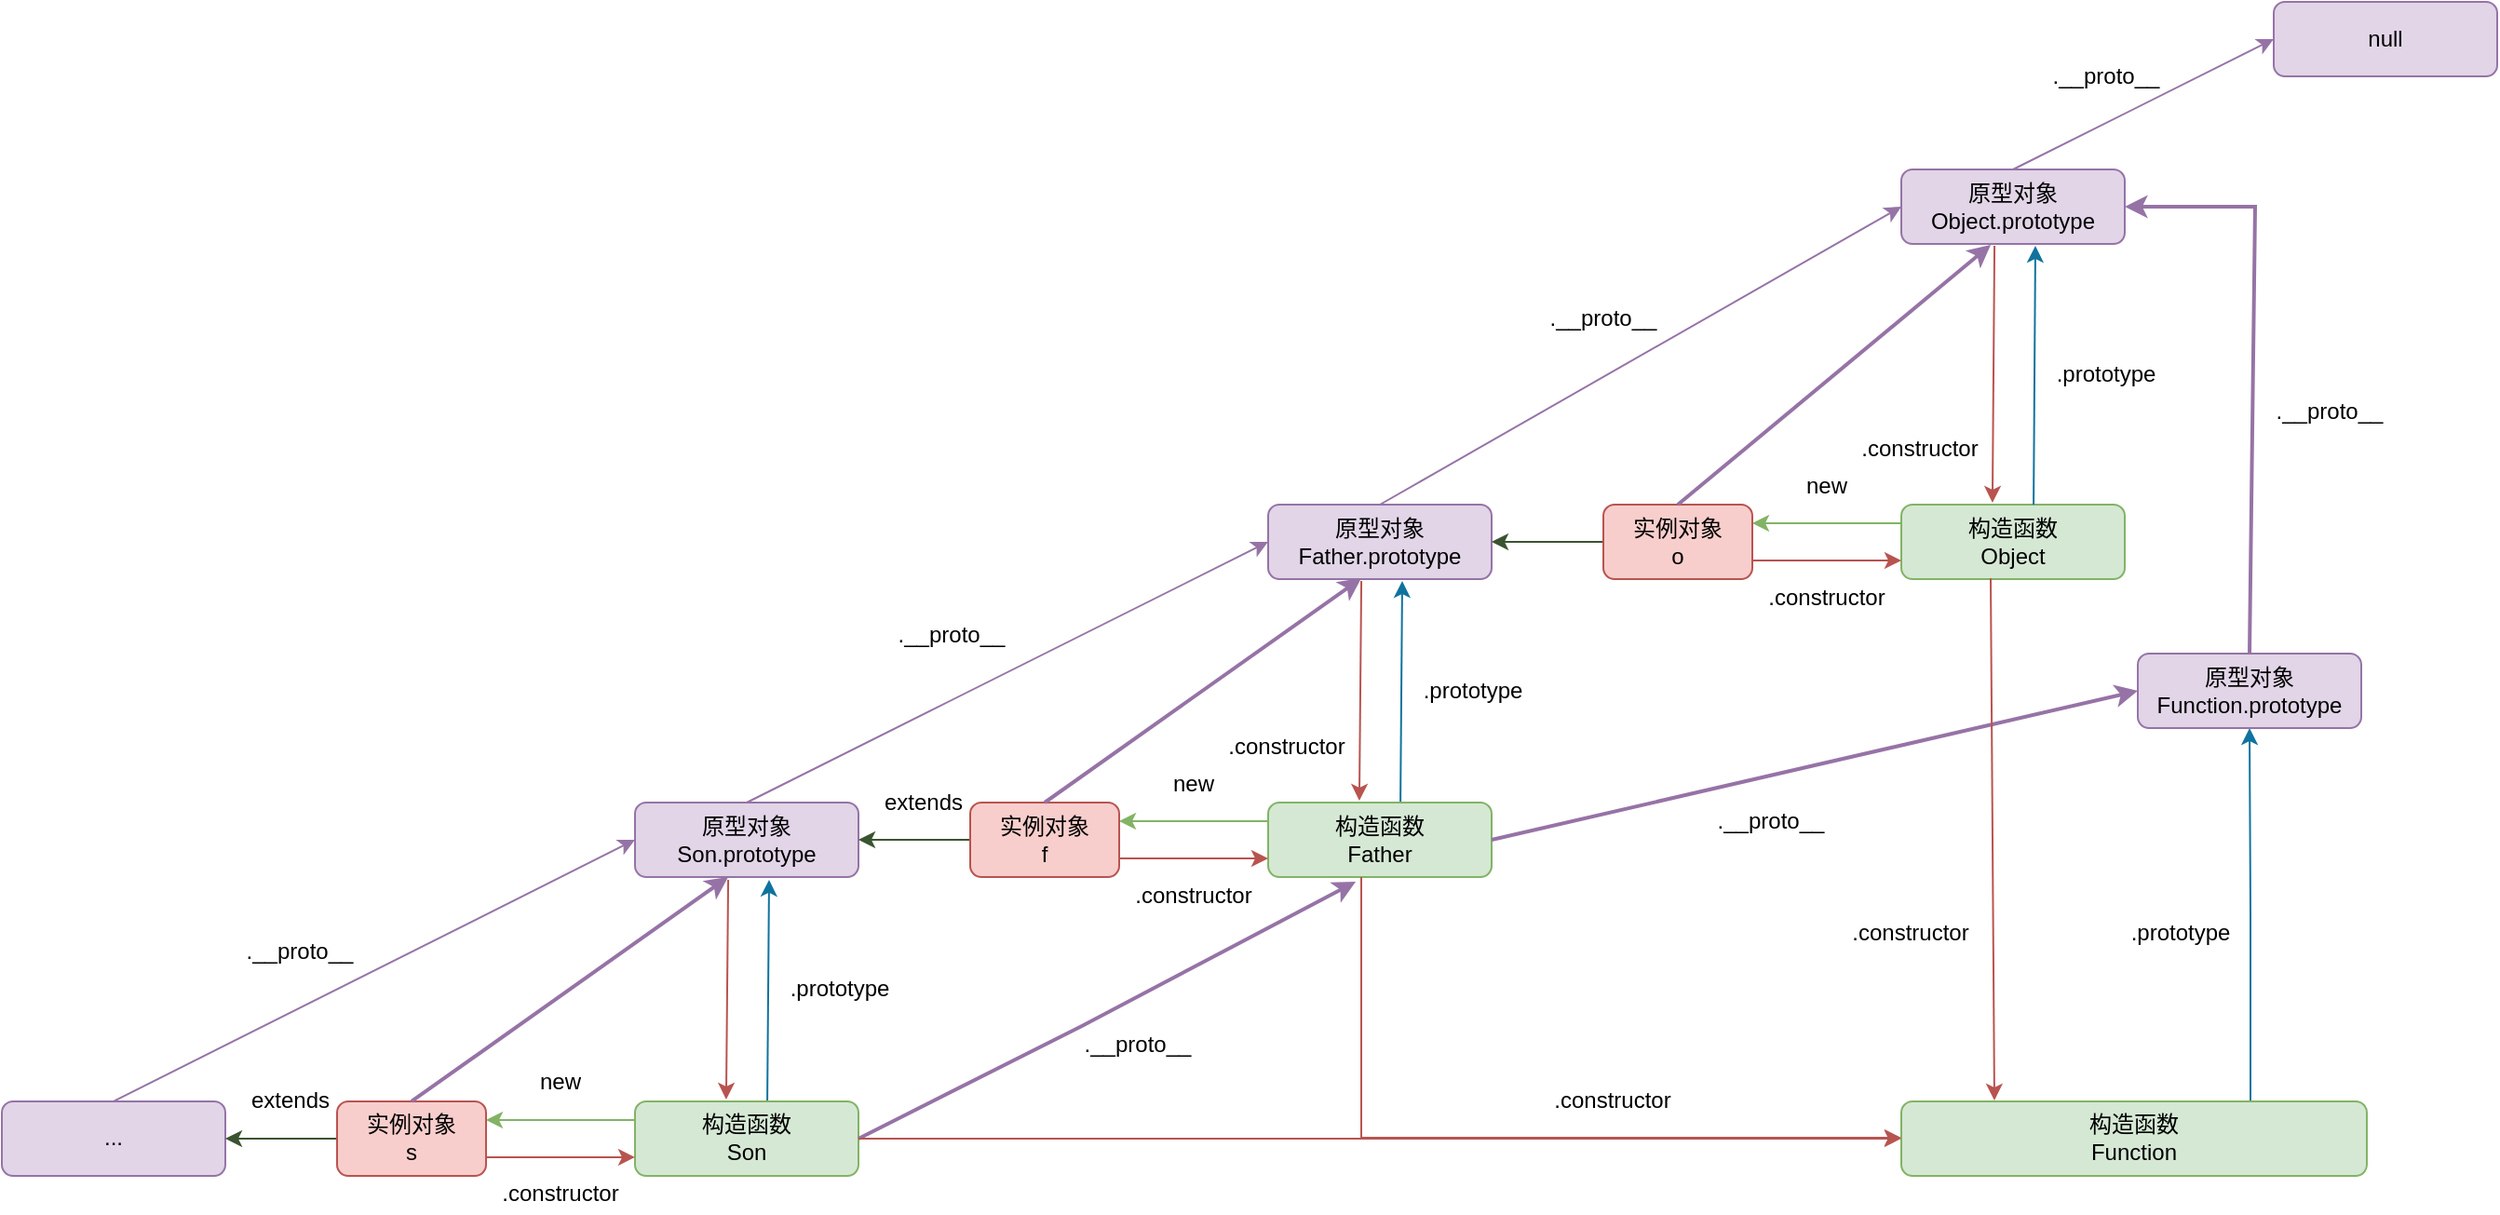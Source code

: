 <mxfile version="20.8.16" type="device"><diagram id="Ed7ZIexu5s1mp6d3kqyb" name="Page-1"><mxGraphModel dx="1781" dy="1762" grid="1" gridSize="10" guides="1" tooltips="1" connect="1" arrows="1" fold="1" page="1" pageScale="1" pageWidth="827" pageHeight="1169" math="0" shadow="0"><root><mxCell id="0"/><mxCell id="1" parent="0"/><mxCell id="iTlgRpWv4HO870X7oeb4-7" value=".prototype" style="text;html=1;strokeColor=none;fillColor=none;align=center;verticalAlign=middle;whiteSpace=wrap;rounded=0;" parent="1" vertex="1"><mxGeometry x="460" y="320" width="60" height="20" as="geometry"/></mxCell><mxCell id="iTlgRpWv4HO870X7oeb4-8" value=".constructor" style="text;html=1;strokeColor=none;fillColor=none;align=center;verticalAlign=middle;whiteSpace=wrap;rounded=0;" parent="1" vertex="1"><mxGeometry x="360" y="350" width="60" height="20" as="geometry"/></mxCell><mxCell id="iTlgRpWv4HO870X7oeb4-19" value=".__proto__" style="text;html=1;strokeColor=none;fillColor=none;align=center;verticalAlign=middle;whiteSpace=wrap;rounded=0;" parent="1" vertex="1"><mxGeometry x="180" y="290" width="60" height="20" as="geometry"/></mxCell><mxCell id="iTlgRpWv4HO870X7oeb4-23" value="原型对象&lt;br&gt;Father.prototype" style="rounded=1;whiteSpace=wrap;html=1;fillColor=#e1d5e7;strokeColor=#9673a6;" parent="1" vertex="1"><mxGeometry x="380" y="230" width="120" height="40" as="geometry"/></mxCell><mxCell id="iTlgRpWv4HO870X7oeb4-25" value="" style="endArrow=classic;html=1;exitX=0.592;exitY=0;exitDx=0;exitDy=0;fillColor=#b1ddf0;strokeColor=#10739e;exitPerimeter=0;entryX=0.6;entryY=1.025;entryDx=0;entryDy=0;entryPerimeter=0;" parent="1" target="iTlgRpWv4HO870X7oeb4-23" edge="1"><mxGeometry width="50" height="50" relative="1" as="geometry"><mxPoint x="451.04" y="390" as="sourcePoint"/><mxPoint x="470" y="230" as="targetPoint"/></mxGeometry></mxCell><mxCell id="iTlgRpWv4HO870X7oeb4-27" value="" style="endArrow=classic;html=1;exitX=0.5;exitY=0;exitDx=0;exitDy=0;entryX=0;entryY=0.5;entryDx=0;entryDy=0;fillColor=#e1d5e7;strokeColor=#9673a6;strokeWidth=1;" parent="1" source="MS21WHIQ8eIV37LJQQ5N-21" target="iTlgRpWv4HO870X7oeb4-23" edge="1"><mxGeometry width="50" height="50" relative="1" as="geometry"><mxPoint x="240" y="390" as="sourcePoint"/><mxPoint x="370" y="270" as="targetPoint"/></mxGeometry></mxCell><mxCell id="cE04QJzlrV_8oIgy1_4r-4" value="" style="endArrow=classic;html=1;rounded=0;exitX=0.417;exitY=1.025;exitDx=0;exitDy=0;fillColor=#f8cecc;strokeColor=#b85450;entryX=0.408;entryY=-0.025;entryDx=0;entryDy=0;entryPerimeter=0;exitPerimeter=0;" parent="1" source="iTlgRpWv4HO870X7oeb4-23" edge="1"><mxGeometry width="50" height="50" relative="1" as="geometry"><mxPoint x="190" y="340" as="sourcePoint"/><mxPoint x="428.96" y="389" as="targetPoint"/></mxGeometry></mxCell><mxCell id="MS21WHIQ8eIV37LJQQ5N-1" value=".prototype" style="text;html=1;strokeColor=none;fillColor=none;align=center;verticalAlign=middle;whiteSpace=wrap;rounded=0;" parent="1" vertex="1"><mxGeometry x="800" y="150" width="60" height="20" as="geometry"/></mxCell><mxCell id="MS21WHIQ8eIV37LJQQ5N-2" value=".constructor" style="text;html=1;strokeColor=none;fillColor=none;align=center;verticalAlign=middle;whiteSpace=wrap;rounded=0;" parent="1" vertex="1"><mxGeometry x="700" y="190" width="60" height="20" as="geometry"/></mxCell><mxCell id="MS21WHIQ8eIV37LJQQ5N-3" value="构造函数&lt;br&gt;Object" style="rounded=1;whiteSpace=wrap;html=1;fillColor=#d5e8d4;strokeColor=#82b366;" parent="1" vertex="1"><mxGeometry x="720" y="230" width="120" height="40" as="geometry"/></mxCell><mxCell id="MS21WHIQ8eIV37LJQQ5N-4" value="原型对象&lt;br&gt;Object.prototype" style="rounded=1;whiteSpace=wrap;html=1;fillColor=#e1d5e7;strokeColor=#9673a6;" parent="1" vertex="1"><mxGeometry x="720" y="50" width="120" height="40" as="geometry"/></mxCell><mxCell id="MS21WHIQ8eIV37LJQQ5N-5" value="" style="endArrow=classic;html=1;exitX=0.592;exitY=0;exitDx=0;exitDy=0;fillColor=#b1ddf0;strokeColor=#10739e;exitPerimeter=0;entryX=0.6;entryY=1.025;entryDx=0;entryDy=0;entryPerimeter=0;" parent="1" source="MS21WHIQ8eIV37LJQQ5N-3" target="MS21WHIQ8eIV37LJQQ5N-4" edge="1"><mxGeometry width="50" height="50" relative="1" as="geometry"><mxPoint x="680" y="380" as="sourcePoint"/><mxPoint x="700" y="70" as="targetPoint"/></mxGeometry></mxCell><mxCell id="MS21WHIQ8eIV37LJQQ5N-6" value=".constructor" style="text;html=1;strokeColor=none;fillColor=none;align=center;verticalAlign=middle;whiteSpace=wrap;rounded=0;" parent="1" vertex="1"><mxGeometry x="645" y="270" width="70" height="20" as="geometry"/></mxCell><mxCell id="MS21WHIQ8eIV37LJQQ5N-7" value="" style="endArrow=classic;html=1;rounded=0;entryX=0;entryY=0.75;entryDx=0;entryDy=0;fillColor=#f8cecc;strokeColor=#b85450;exitX=1;exitY=0.75;exitDx=0;exitDy=0;" parent="1" source="MS21WHIQ8eIV37LJQQ5N-15" target="MS21WHIQ8eIV37LJQQ5N-3" edge="1"><mxGeometry width="50" height="50" relative="1" as="geometry"><mxPoint x="660" y="260" as="sourcePoint"/><mxPoint x="840" y="380" as="targetPoint"/></mxGeometry></mxCell><mxCell id="MS21WHIQ8eIV37LJQQ5N-8" value="" style="endArrow=classic;html=1;rounded=0;entryX=1;entryY=0.25;entryDx=0;entryDy=0;exitX=0;exitY=0.25;exitDx=0;exitDy=0;fillColor=#d5e8d4;strokeColor=#82b366;" parent="1" source="MS21WHIQ8eIV37LJQQ5N-3" target="MS21WHIQ8eIV37LJQQ5N-15" edge="1"><mxGeometry width="50" height="50" relative="1" as="geometry"><mxPoint x="500" y="400" as="sourcePoint"/><mxPoint x="500" y="240" as="targetPoint"/></mxGeometry></mxCell><mxCell id="MS21WHIQ8eIV37LJQQ5N-9" value="new" style="text;html=1;strokeColor=none;fillColor=none;align=center;verticalAlign=middle;whiteSpace=wrap;rounded=0;" parent="1" vertex="1"><mxGeometry x="650" y="210" width="60" height="20" as="geometry"/></mxCell><mxCell id="MS21WHIQ8eIV37LJQQ5N-10" value="" style="endArrow=classic;html=1;rounded=0;exitX=0.417;exitY=1.025;exitDx=0;exitDy=0;fillColor=#f8cecc;strokeColor=#b85450;entryX=0.408;entryY=-0.025;entryDx=0;entryDy=0;entryPerimeter=0;exitPerimeter=0;" parent="1" source="MS21WHIQ8eIV37LJQQ5N-4" target="MS21WHIQ8eIV37LJQQ5N-3" edge="1"><mxGeometry width="50" height="50" relative="1" as="geometry"><mxPoint x="420" y="180" as="sourcePoint"/><mxPoint x="450" y="230" as="targetPoint"/></mxGeometry></mxCell><mxCell id="MS21WHIQ8eIV37LJQQ5N-11" value=".__proto__" style="text;html=1;strokeColor=none;fillColor=none;align=center;verticalAlign=middle;whiteSpace=wrap;rounded=0;" parent="1" vertex="1"><mxGeometry x="530" y="120" width="60" height="20" as="geometry"/></mxCell><mxCell id="MS21WHIQ8eIV37LJQQ5N-12" value="" style="endArrow=classic;html=1;exitX=0.5;exitY=0;exitDx=0;exitDy=0;entryX=0;entryY=0.5;entryDx=0;entryDy=0;fillColor=#e1d5e7;strokeColor=#9673a6;strokeWidth=1;" parent="1" target="MS21WHIQ8eIV37LJQQ5N-4" edge="1"><mxGeometry width="50" height="50" relative="1" as="geometry"><mxPoint x="440" y="230" as="sourcePoint"/><mxPoint x="610" y="90" as="targetPoint"/></mxGeometry></mxCell><mxCell id="MS21WHIQ8eIV37LJQQ5N-16" style="edgeStyle=orthogonalEdgeStyle;rounded=0;orthogonalLoop=1;jettySize=auto;html=1;fillColor=#6d8764;strokeColor=#3A5431;" parent="1" source="MS21WHIQ8eIV37LJQQ5N-15" target="iTlgRpWv4HO870X7oeb4-23" edge="1"><mxGeometry relative="1" as="geometry"/></mxCell><mxCell id="MS21WHIQ8eIV37LJQQ5N-15" value="实例对象&lt;br&gt;o" style="rounded=1;whiteSpace=wrap;html=1;fillColor=#f8cecc;strokeColor=#b85450;" parent="1" vertex="1"><mxGeometry x="560" y="230" width="80" height="40" as="geometry"/></mxCell><mxCell id="MS21WHIQ8eIV37LJQQ5N-20" value="" style="endArrow=classic;html=1;rounded=0;entryX=0.4;entryY=1.013;entryDx=0;entryDy=0;exitX=0.5;exitY=0;exitDx=0;exitDy=0;entryPerimeter=0;fillColor=#e1d5e7;strokeColor=#9673a6;strokeWidth=2;" parent="1" source="MS21WHIQ8eIV37LJQQ5N-15" target="MS21WHIQ8eIV37LJQQ5N-4" edge="1"><mxGeometry width="50" height="50" relative="1" as="geometry"><mxPoint x="480" y="250" as="sourcePoint"/><mxPoint x="530" y="200" as="targetPoint"/></mxGeometry></mxCell><mxCell id="MS21WHIQ8eIV37LJQQ5N-21" value="原型对象&lt;br&gt;Son.prototype" style="rounded=1;whiteSpace=wrap;html=1;fillColor=#e1d5e7;strokeColor=#9673a6;" parent="1" vertex="1"><mxGeometry x="40" y="390" width="120" height="40" as="geometry"/></mxCell><mxCell id="MS21WHIQ8eIV37LJQQ5N-22" value="构造函数&lt;br&gt;Father" style="rounded=1;whiteSpace=wrap;html=1;fillColor=#d5e8d4;strokeColor=#82b366;" parent="1" vertex="1"><mxGeometry x="380" y="390" width="120" height="40" as="geometry"/></mxCell><mxCell id="MS21WHIQ8eIV37LJQQ5N-23" value=".constructor" style="text;html=1;strokeColor=none;fillColor=none;align=center;verticalAlign=middle;whiteSpace=wrap;rounded=0;" parent="1" vertex="1"><mxGeometry x="305" y="430" width="70" height="20" as="geometry"/></mxCell><mxCell id="MS21WHIQ8eIV37LJQQ5N-24" value="" style="endArrow=classic;html=1;rounded=0;entryX=0;entryY=0.75;entryDx=0;entryDy=0;fillColor=#f8cecc;strokeColor=#b85450;exitX=1;exitY=0.75;exitDx=0;exitDy=0;" parent="1" source="MS21WHIQ8eIV37LJQQ5N-28" target="MS21WHIQ8eIV37LJQQ5N-22" edge="1"><mxGeometry width="50" height="50" relative="1" as="geometry"><mxPoint x="320" y="420" as="sourcePoint"/><mxPoint x="500" y="540" as="targetPoint"/></mxGeometry></mxCell><mxCell id="MS21WHIQ8eIV37LJQQ5N-25" value="" style="endArrow=classic;html=1;rounded=0;entryX=1;entryY=0.25;entryDx=0;entryDy=0;exitX=0;exitY=0.25;exitDx=0;exitDy=0;fillColor=#d5e8d4;strokeColor=#82b366;" parent="1" source="MS21WHIQ8eIV37LJQQ5N-22" target="MS21WHIQ8eIV37LJQQ5N-28" edge="1"><mxGeometry width="50" height="50" relative="1" as="geometry"><mxPoint x="160" y="560" as="sourcePoint"/><mxPoint x="160" y="400" as="targetPoint"/></mxGeometry></mxCell><mxCell id="MS21WHIQ8eIV37LJQQ5N-26" value="new" style="text;html=1;strokeColor=none;fillColor=none;align=center;verticalAlign=middle;whiteSpace=wrap;rounded=0;" parent="1" vertex="1"><mxGeometry x="310" y="370" width="60" height="20" as="geometry"/></mxCell><mxCell id="MS21WHIQ8eIV37LJQQ5N-27" style="edgeStyle=orthogonalEdgeStyle;rounded=0;orthogonalLoop=1;jettySize=auto;html=1;fillColor=#6d8764;strokeColor=#3A5431;" parent="1" source="MS21WHIQ8eIV37LJQQ5N-28" target="MS21WHIQ8eIV37LJQQ5N-21" edge="1"><mxGeometry relative="1" as="geometry"/></mxCell><mxCell id="MS21WHIQ8eIV37LJQQ5N-28" value="实例对象&lt;br&gt;f" style="rounded=1;whiteSpace=wrap;html=1;fillColor=#f8cecc;strokeColor=#b85450;" parent="1" vertex="1"><mxGeometry x="220" y="390" width="80" height="40" as="geometry"/></mxCell><mxCell id="MS21WHIQ8eIV37LJQQ5N-29" value="extends" style="text;html=1;strokeColor=none;fillColor=none;align=center;verticalAlign=middle;whiteSpace=wrap;rounded=0;" parent="1" vertex="1"><mxGeometry x="170" y="380" width="50" height="20" as="geometry"/></mxCell><mxCell id="MS21WHIQ8eIV37LJQQ5N-30" value="" style="endArrow=classic;html=1;rounded=0;exitX=0.5;exitY=0;exitDx=0;exitDy=0;entryX=0.417;entryY=0.988;entryDx=0;entryDy=0;entryPerimeter=0;fillColor=#e1d5e7;strokeColor=#9673a6;strokeWidth=2;" parent="1" source="MS21WHIQ8eIV37LJQQ5N-28" target="iTlgRpWv4HO870X7oeb4-23" edge="1"><mxGeometry width="50" height="50" relative="1" as="geometry"><mxPoint x="310" y="340" as="sourcePoint"/><mxPoint x="430" y="280" as="targetPoint"/></mxGeometry></mxCell><mxCell id="cjFUHgGqbVgKYxawKCtS-1" value="null" style="rounded=1;whiteSpace=wrap;html=1;fillColor=#e1d5e7;strokeColor=#9673a6;" parent="1" vertex="1"><mxGeometry x="920" y="-40" width="120" height="40" as="geometry"/></mxCell><mxCell id="cjFUHgGqbVgKYxawKCtS-2" value="" style="endArrow=classic;html=1;exitX=0.5;exitY=0;exitDx=0;exitDy=0;entryX=0;entryY=0.5;entryDx=0;entryDy=0;fillColor=#e1d5e7;strokeColor=#9673a6;strokeWidth=1;" parent="1" source="MS21WHIQ8eIV37LJQQ5N-4" target="cjFUHgGqbVgKYxawKCtS-1" edge="1"><mxGeometry width="50" height="50" relative="1" as="geometry"><mxPoint x="450" y="240" as="sourcePoint"/><mxPoint x="730" y="80" as="targetPoint"/></mxGeometry></mxCell><mxCell id="cjFUHgGqbVgKYxawKCtS-4" value=".__proto__" style="text;html=1;strokeColor=none;fillColor=none;align=center;verticalAlign=middle;whiteSpace=wrap;rounded=0;" parent="1" vertex="1"><mxGeometry x="800" y="-10" width="60" height="20" as="geometry"/></mxCell><mxCell id="zieqkK64VwY8_O-zU9Gm-1" value=".prototype" style="text;html=1;strokeColor=none;fillColor=none;align=center;verticalAlign=middle;whiteSpace=wrap;rounded=0;" parent="1" vertex="1"><mxGeometry x="120" y="480.48" width="60" height="20" as="geometry"/></mxCell><mxCell id="zieqkK64VwY8_O-zU9Gm-2" value="" style="endArrow=classic;html=1;exitX=0.592;exitY=0;exitDx=0;exitDy=0;fillColor=#b1ddf0;strokeColor=#10739e;exitPerimeter=0;entryX=0.6;entryY=1.025;entryDx=0;entryDy=0;entryPerimeter=0;" parent="1" edge="1"><mxGeometry width="50" height="50" relative="1" as="geometry"><mxPoint x="111.04" y="550.48" as="sourcePoint"/><mxPoint x="112" y="431.48" as="targetPoint"/></mxGeometry></mxCell><mxCell id="zieqkK64VwY8_O-zU9Gm-3" value="" style="endArrow=classic;html=1;rounded=0;exitX=0.417;exitY=1.025;exitDx=0;exitDy=0;fillColor=#f8cecc;strokeColor=#b85450;entryX=0.408;entryY=-0.025;entryDx=0;entryDy=0;entryPerimeter=0;exitPerimeter=0;" parent="1" edge="1"><mxGeometry width="50" height="50" relative="1" as="geometry"><mxPoint x="90.04" y="431.48" as="sourcePoint"/><mxPoint x="88.96" y="549.48" as="targetPoint"/></mxGeometry></mxCell><mxCell id="zieqkK64VwY8_O-zU9Gm-4" value="..." style="rounded=1;whiteSpace=wrap;html=1;fillColor=#e1d5e7;strokeColor=#9673a6;" parent="1" vertex="1"><mxGeometry x="-300" y="550.48" width="120" height="40" as="geometry"/></mxCell><mxCell id="zieqkK64VwY8_O-zU9Gm-5" value="构造函数&lt;br&gt;Son" style="rounded=1;whiteSpace=wrap;html=1;fillColor=#d5e8d4;strokeColor=#82b366;" parent="1" vertex="1"><mxGeometry x="40" y="550.48" width="120" height="40" as="geometry"/></mxCell><mxCell id="zieqkK64VwY8_O-zU9Gm-6" value=".constructor" style="text;html=1;strokeColor=none;fillColor=none;align=center;verticalAlign=middle;whiteSpace=wrap;rounded=0;" parent="1" vertex="1"><mxGeometry x="-35" y="590.48" width="70" height="20" as="geometry"/></mxCell><mxCell id="zieqkK64VwY8_O-zU9Gm-7" value="" style="endArrow=classic;html=1;rounded=0;entryX=0;entryY=0.75;entryDx=0;entryDy=0;fillColor=#f8cecc;strokeColor=#b85450;exitX=1;exitY=0.75;exitDx=0;exitDy=0;" parent="1" source="zieqkK64VwY8_O-zU9Gm-11" target="zieqkK64VwY8_O-zU9Gm-5" edge="1"><mxGeometry width="50" height="50" relative="1" as="geometry"><mxPoint x="-20" y="580.48" as="sourcePoint"/><mxPoint x="160" y="700.48" as="targetPoint"/></mxGeometry></mxCell><mxCell id="zieqkK64VwY8_O-zU9Gm-8" value="" style="endArrow=classic;html=1;rounded=0;entryX=1;entryY=0.25;entryDx=0;entryDy=0;exitX=0;exitY=0.25;exitDx=0;exitDy=0;fillColor=#d5e8d4;strokeColor=#82b366;" parent="1" source="zieqkK64VwY8_O-zU9Gm-5" target="zieqkK64VwY8_O-zU9Gm-11" edge="1"><mxGeometry width="50" height="50" relative="1" as="geometry"><mxPoint x="-180" y="720.48" as="sourcePoint"/><mxPoint x="-180" y="560.48" as="targetPoint"/></mxGeometry></mxCell><mxCell id="zieqkK64VwY8_O-zU9Gm-9" value="new" style="text;html=1;strokeColor=none;fillColor=none;align=center;verticalAlign=middle;whiteSpace=wrap;rounded=0;" parent="1" vertex="1"><mxGeometry x="-30" y="530.48" width="60" height="20" as="geometry"/></mxCell><mxCell id="zieqkK64VwY8_O-zU9Gm-10" style="edgeStyle=orthogonalEdgeStyle;rounded=0;orthogonalLoop=1;jettySize=auto;html=1;fillColor=#6d8764;strokeColor=#3A5431;" parent="1" source="zieqkK64VwY8_O-zU9Gm-11" target="zieqkK64VwY8_O-zU9Gm-4" edge="1"><mxGeometry relative="1" as="geometry"/></mxCell><mxCell id="zieqkK64VwY8_O-zU9Gm-11" value="实例对象&lt;br&gt;s" style="rounded=1;whiteSpace=wrap;html=1;fillColor=#f8cecc;strokeColor=#b85450;" parent="1" vertex="1"><mxGeometry x="-120" y="550.48" width="80" height="40" as="geometry"/></mxCell><mxCell id="zieqkK64VwY8_O-zU9Gm-12" value="extends" style="text;html=1;strokeColor=none;fillColor=none;align=center;verticalAlign=middle;whiteSpace=wrap;rounded=0;" parent="1" vertex="1"><mxGeometry x="-170" y="540.48" width="50" height="20" as="geometry"/></mxCell><mxCell id="zieqkK64VwY8_O-zU9Gm-13" value="" style="endArrow=classic;html=1;rounded=0;exitX=0.5;exitY=0;exitDx=0;exitDy=0;entryX=0.417;entryY=0.988;entryDx=0;entryDy=0;entryPerimeter=0;fillColor=#e1d5e7;strokeColor=#9673a6;strokeWidth=2;" parent="1" source="zieqkK64VwY8_O-zU9Gm-11" edge="1"><mxGeometry width="50" height="50" relative="1" as="geometry"><mxPoint x="-30" y="500.48" as="sourcePoint"/><mxPoint x="90.04" y="430" as="targetPoint"/></mxGeometry></mxCell><mxCell id="zieqkK64VwY8_O-zU9Gm-14" value="" style="endArrow=classic;html=1;rounded=0;exitX=0.5;exitY=0;exitDx=0;exitDy=0;entryX=0;entryY=0.5;entryDx=0;entryDy=0;fillColor=#e1d5e7;strokeColor=#9673a6;strokeWidth=1;" parent="1" source="zieqkK64VwY8_O-zU9Gm-4" target="MS21WHIQ8eIV37LJQQ5N-21" edge="1"><mxGeometry width="50" height="50" relative="1" as="geometry"><mxPoint x="-110" y="500" as="sourcePoint"/><mxPoint x="-60" y="450" as="targetPoint"/></mxGeometry></mxCell><mxCell id="zieqkK64VwY8_O-zU9Gm-15" value=".__proto__" style="text;html=1;strokeColor=none;fillColor=none;align=center;verticalAlign=middle;whiteSpace=wrap;rounded=0;" parent="1" vertex="1"><mxGeometry x="-170" y="460.48" width="60" height="20" as="geometry"/></mxCell><mxCell id="g7033FBY5ms4oeIJG3FB-1" value="" style="endArrow=classic;html=1;rounded=0;exitX=1;exitY=0.5;exitDx=0;exitDy=0;entryX=0.392;entryY=1.063;entryDx=0;entryDy=0;fillColor=#e1d5e7;strokeColor=#9673a6;strokeWidth=2;entryPerimeter=0;" parent="1" source="zieqkK64VwY8_O-zU9Gm-5" target="MS21WHIQ8eIV37LJQQ5N-22" edge="1"><mxGeometry width="50" height="50" relative="1" as="geometry"><mxPoint x="480" y="600" as="sourcePoint"/><mxPoint x="530" y="550" as="targetPoint"/><Array as="points"><mxPoint x="280" y="510"/></Array></mxGeometry></mxCell><mxCell id="g7033FBY5ms4oeIJG3FB-4" value=".__proto__" style="text;html=1;strokeColor=none;fillColor=none;align=center;verticalAlign=middle;whiteSpace=wrap;rounded=0;" parent="1" vertex="1"><mxGeometry x="280" y="510.48" width="60" height="20" as="geometry"/></mxCell><mxCell id="g7033FBY5ms4oeIJG3FB-9" style="edgeStyle=orthogonalEdgeStyle;rounded=0;orthogonalLoop=1;jettySize=auto;html=1;entryX=0.5;entryY=1;entryDx=0;entryDy=0;fillColor=#b1ddf0;strokeColor=#10739e;exitX=0.75;exitY=0;exitDx=0;exitDy=0;" parent="1" source="g7033FBY5ms4oeIJG3FB-5" target="g7033FBY5ms4oeIJG3FB-6" edge="1"><mxGeometry relative="1" as="geometry"><mxPoint x="920" y="550" as="sourcePoint"/></mxGeometry></mxCell><mxCell id="g7033FBY5ms4oeIJG3FB-5" value="构造函数&lt;br&gt;Function" style="rounded=1;whiteSpace=wrap;html=1;fillColor=#d5e8d4;strokeColor=#82b366;" parent="1" vertex="1"><mxGeometry x="720" y="550.48" width="250" height="40" as="geometry"/></mxCell><mxCell id="g7033FBY5ms4oeIJG3FB-6" value="原型对象&lt;br&gt;Function.prototype" style="rounded=1;whiteSpace=wrap;html=1;fillColor=#e1d5e7;strokeColor=#9673a6;" parent="1" vertex="1"><mxGeometry x="847" y="310" width="120" height="40" as="geometry"/></mxCell><mxCell id="g7033FBY5ms4oeIJG3FB-7" value="" style="endArrow=classic;html=1;rounded=0;exitX=1;exitY=0.5;exitDx=0;exitDy=0;entryX=0;entryY=0.5;entryDx=0;entryDy=0;fillColor=#e1d5e7;strokeColor=#9673a6;strokeWidth=2;" parent="1" source="MS21WHIQ8eIV37LJQQ5N-22" target="g7033FBY5ms4oeIJG3FB-6" edge="1"><mxGeometry width="50" height="50" relative="1" as="geometry"><mxPoint x="680" y="500" as="sourcePoint"/><mxPoint x="730" y="450" as="targetPoint"/><Array as="points"/></mxGeometry></mxCell><mxCell id="g7033FBY5ms4oeIJG3FB-8" value=".__proto__" style="text;html=1;strokeColor=none;fillColor=none;align=center;verticalAlign=middle;whiteSpace=wrap;rounded=0;" parent="1" vertex="1"><mxGeometry x="620" y="390" width="60" height="20" as="geometry"/></mxCell><mxCell id="g7033FBY5ms4oeIJG3FB-10" value="" style="endArrow=classic;html=1;rounded=0;fillColor=#f8cecc;strokeColor=#b85450;exitX=0.4;exitY=0.988;exitDx=0;exitDy=0;exitPerimeter=0;" parent="1" edge="1" source="MS21WHIQ8eIV37LJQQ5N-3"><mxGeometry width="50" height="50" relative="1" as="geometry"><mxPoint x="760" y="360" as="sourcePoint"/><mxPoint x="770" y="550" as="targetPoint"/></mxGeometry></mxCell><mxCell id="g7033FBY5ms4oeIJG3FB-11" value="" style="endArrow=classic;html=1;rounded=0;exitX=1;exitY=0.5;exitDx=0;exitDy=0;entryX=0;entryY=0.5;entryDx=0;entryDy=0;fillColor=#f8cecc;strokeColor=#b85450;" parent="1" source="zieqkK64VwY8_O-zU9Gm-5" target="g7033FBY5ms4oeIJG3FB-5" edge="1"><mxGeometry width="50" height="50" relative="1" as="geometry"><mxPoint x="430" y="660" as="sourcePoint"/><mxPoint x="480" y="610" as="targetPoint"/></mxGeometry></mxCell><mxCell id="g7033FBY5ms4oeIJG3FB-13" value=".constructor" style="text;html=1;strokeColor=none;fillColor=none;align=center;verticalAlign=middle;whiteSpace=wrap;rounded=0;" parent="1" vertex="1"><mxGeometry x="530" y="540.48" width="70" height="20" as="geometry"/></mxCell><mxCell id="g7033FBY5ms4oeIJG3FB-14" value="" style="endArrow=classic;html=1;rounded=0;fillColor=#f8cecc;strokeColor=#b85450;" parent="1" edge="1"><mxGeometry width="50" height="50" relative="1" as="geometry"><mxPoint x="430" y="430" as="sourcePoint"/><mxPoint x="720" y="570" as="targetPoint"/><Array as="points"><mxPoint x="430" y="570"/></Array></mxGeometry></mxCell><mxCell id="g7033FBY5ms4oeIJG3FB-17" value=".prototype" style="text;html=1;strokeColor=none;fillColor=none;align=center;verticalAlign=middle;whiteSpace=wrap;rounded=0;" parent="1" vertex="1"><mxGeometry x="840" y="450" width="60" height="20" as="geometry"/></mxCell><mxCell id="g7033FBY5ms4oeIJG3FB-19" value=".constructor" style="text;html=1;strokeColor=none;fillColor=none;align=center;verticalAlign=middle;whiteSpace=wrap;rounded=0;" parent="1" vertex="1"><mxGeometry x="690" y="450" width="70" height="20" as="geometry"/></mxCell><mxCell id="g7033FBY5ms4oeIJG3FB-20" value="" style="endArrow=classic;html=1;rounded=0;entryX=1;entryY=0.5;entryDx=0;entryDy=0;fillColor=#e1d5e7;strokeColor=#9673a6;strokeWidth=2;exitX=0.5;exitY=0;exitDx=0;exitDy=0;" parent="1" source="g7033FBY5ms4oeIJG3FB-6" target="MS21WHIQ8eIV37LJQQ5N-4" edge="1"><mxGeometry width="50" height="50" relative="1" as="geometry"><mxPoint x="900" y="290" as="sourcePoint"/><mxPoint x="900" y="430" as="targetPoint"/><Array as="points"><mxPoint x="910" y="70"/></Array></mxGeometry></mxCell><mxCell id="g7033FBY5ms4oeIJG3FB-21" value=".__proto__" style="text;html=1;strokeColor=none;fillColor=none;align=center;verticalAlign=middle;whiteSpace=wrap;rounded=0;" parent="1" vertex="1"><mxGeometry x="920" y="170" width="60" height="20" as="geometry"/></mxCell></root></mxGraphModel></diagram></mxfile>